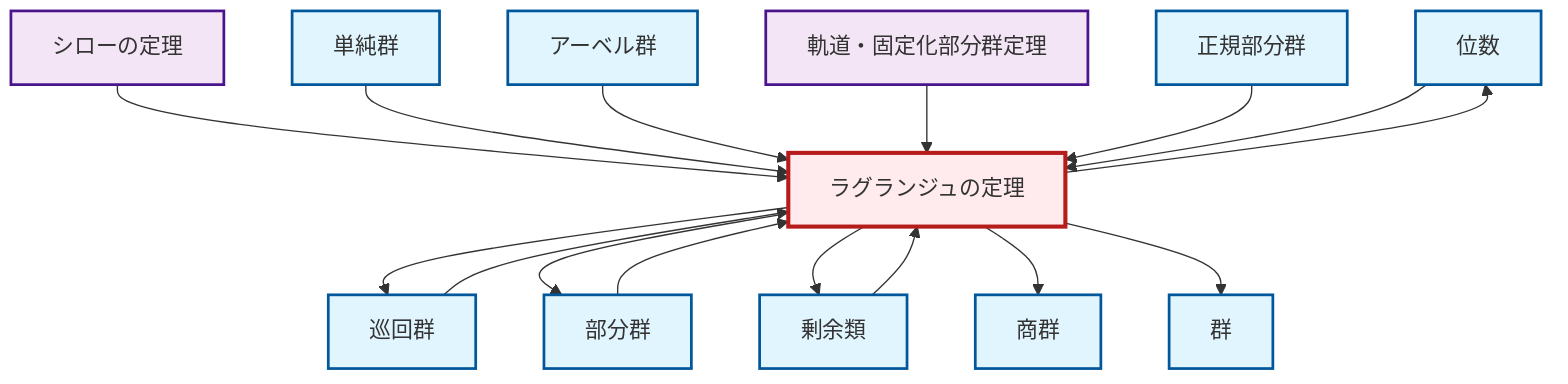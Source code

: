 graph TD
    classDef definition fill:#e1f5fe,stroke:#01579b,stroke-width:2px
    classDef theorem fill:#f3e5f5,stroke:#4a148c,stroke-width:2px
    classDef axiom fill:#fff3e0,stroke:#e65100,stroke-width:2px
    classDef example fill:#e8f5e9,stroke:#1b5e20,stroke-width:2px
    classDef current fill:#ffebee,stroke:#b71c1c,stroke-width:3px
    def-order["位数"]:::definition
    def-abelian-group["アーベル群"]:::definition
    def-simple-group["単純群"]:::definition
    def-normal-subgroup["正規部分群"]:::definition
    def-subgroup["部分群"]:::definition
    thm-sylow["シローの定理"]:::theorem
    def-group["群"]:::definition
    def-quotient-group["商群"]:::definition
    def-cyclic-group["巡回群"]:::definition
    thm-orbit-stabilizer["軌道・固定化部分群定理"]:::theorem
    thm-lagrange["ラグランジュの定理"]:::theorem
    def-coset["剰余類"]:::definition
    def-cyclic-group --> thm-lagrange
    thm-sylow --> thm-lagrange
    thm-lagrange --> def-order
    thm-lagrange --> def-cyclic-group
    thm-lagrange --> def-subgroup
    def-simple-group --> thm-lagrange
    def-abelian-group --> thm-lagrange
    def-subgroup --> thm-lagrange
    thm-orbit-stabilizer --> thm-lagrange
    def-normal-subgroup --> thm-lagrange
    thm-lagrange --> def-coset
    def-order --> thm-lagrange
    thm-lagrange --> def-quotient-group
    def-coset --> thm-lagrange
    thm-lagrange --> def-group
    class thm-lagrange current